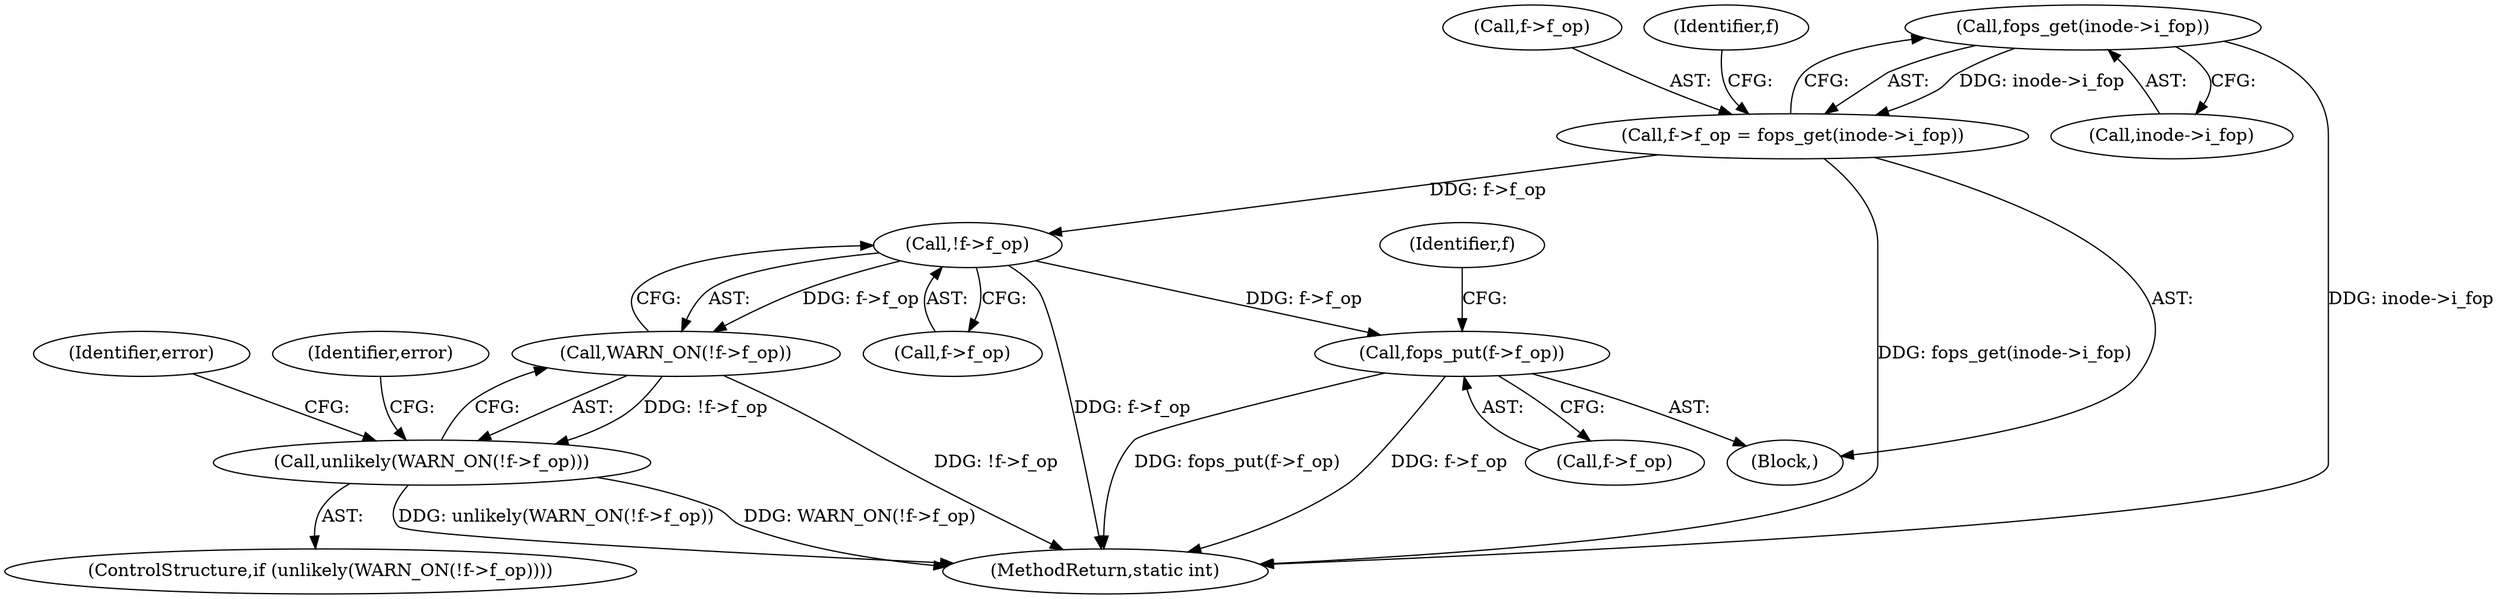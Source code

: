 digraph "0_linux_eee5cc2702929fd41cce28058dc6d6717f723f87_9@pointer" {
"1000207" [label="(Call,fops_get(inode->i_fop))"];
"1000203" [label="(Call,f->f_op = fops_get(inode->i_fop))"];
"1000214" [label="(Call,!f->f_op)"];
"1000213" [label="(Call,WARN_ON(!f->f_op))"];
"1000212" [label="(Call,unlikely(WARN_ON(!f->f_op)))"];
"1000302" [label="(Call,fops_put(f->f_op))"];
"1000214" [label="(Call,!f->f_op)"];
"1000105" [label="(Block,)"];
"1000204" [label="(Call,f->f_op)"];
"1000216" [label="(Identifier,f)"];
"1000215" [label="(Call,f->f_op)"];
"1000220" [label="(Identifier,error)"];
"1000303" [label="(Call,f->f_op)"];
"1000357" [label="(MethodReturn,static int)"];
"1000207" [label="(Call,fops_get(inode->i_fop))"];
"1000213" [label="(Call,WARN_ON(!f->f_op))"];
"1000309" [label="(Identifier,f)"];
"1000225" [label="(Identifier,error)"];
"1000212" [label="(Call,unlikely(WARN_ON(!f->f_op)))"];
"1000208" [label="(Call,inode->i_fop)"];
"1000302" [label="(Call,fops_put(f->f_op))"];
"1000211" [label="(ControlStructure,if (unlikely(WARN_ON(!f->f_op))))"];
"1000203" [label="(Call,f->f_op = fops_get(inode->i_fop))"];
"1000207" -> "1000203"  [label="AST: "];
"1000207" -> "1000208"  [label="CFG: "];
"1000208" -> "1000207"  [label="AST: "];
"1000203" -> "1000207"  [label="CFG: "];
"1000207" -> "1000357"  [label="DDG: inode->i_fop"];
"1000207" -> "1000203"  [label="DDG: inode->i_fop"];
"1000203" -> "1000105"  [label="AST: "];
"1000204" -> "1000203"  [label="AST: "];
"1000216" -> "1000203"  [label="CFG: "];
"1000203" -> "1000357"  [label="DDG: fops_get(inode->i_fop)"];
"1000203" -> "1000214"  [label="DDG: f->f_op"];
"1000214" -> "1000213"  [label="AST: "];
"1000214" -> "1000215"  [label="CFG: "];
"1000215" -> "1000214"  [label="AST: "];
"1000213" -> "1000214"  [label="CFG: "];
"1000214" -> "1000357"  [label="DDG: f->f_op"];
"1000214" -> "1000213"  [label="DDG: f->f_op"];
"1000214" -> "1000302"  [label="DDG: f->f_op"];
"1000213" -> "1000212"  [label="AST: "];
"1000212" -> "1000213"  [label="CFG: "];
"1000213" -> "1000357"  [label="DDG: !f->f_op"];
"1000213" -> "1000212"  [label="DDG: !f->f_op"];
"1000212" -> "1000211"  [label="AST: "];
"1000220" -> "1000212"  [label="CFG: "];
"1000225" -> "1000212"  [label="CFG: "];
"1000212" -> "1000357"  [label="DDG: unlikely(WARN_ON(!f->f_op))"];
"1000212" -> "1000357"  [label="DDG: WARN_ON(!f->f_op)"];
"1000302" -> "1000105"  [label="AST: "];
"1000302" -> "1000303"  [label="CFG: "];
"1000303" -> "1000302"  [label="AST: "];
"1000309" -> "1000302"  [label="CFG: "];
"1000302" -> "1000357"  [label="DDG: f->f_op"];
"1000302" -> "1000357"  [label="DDG: fops_put(f->f_op)"];
}

